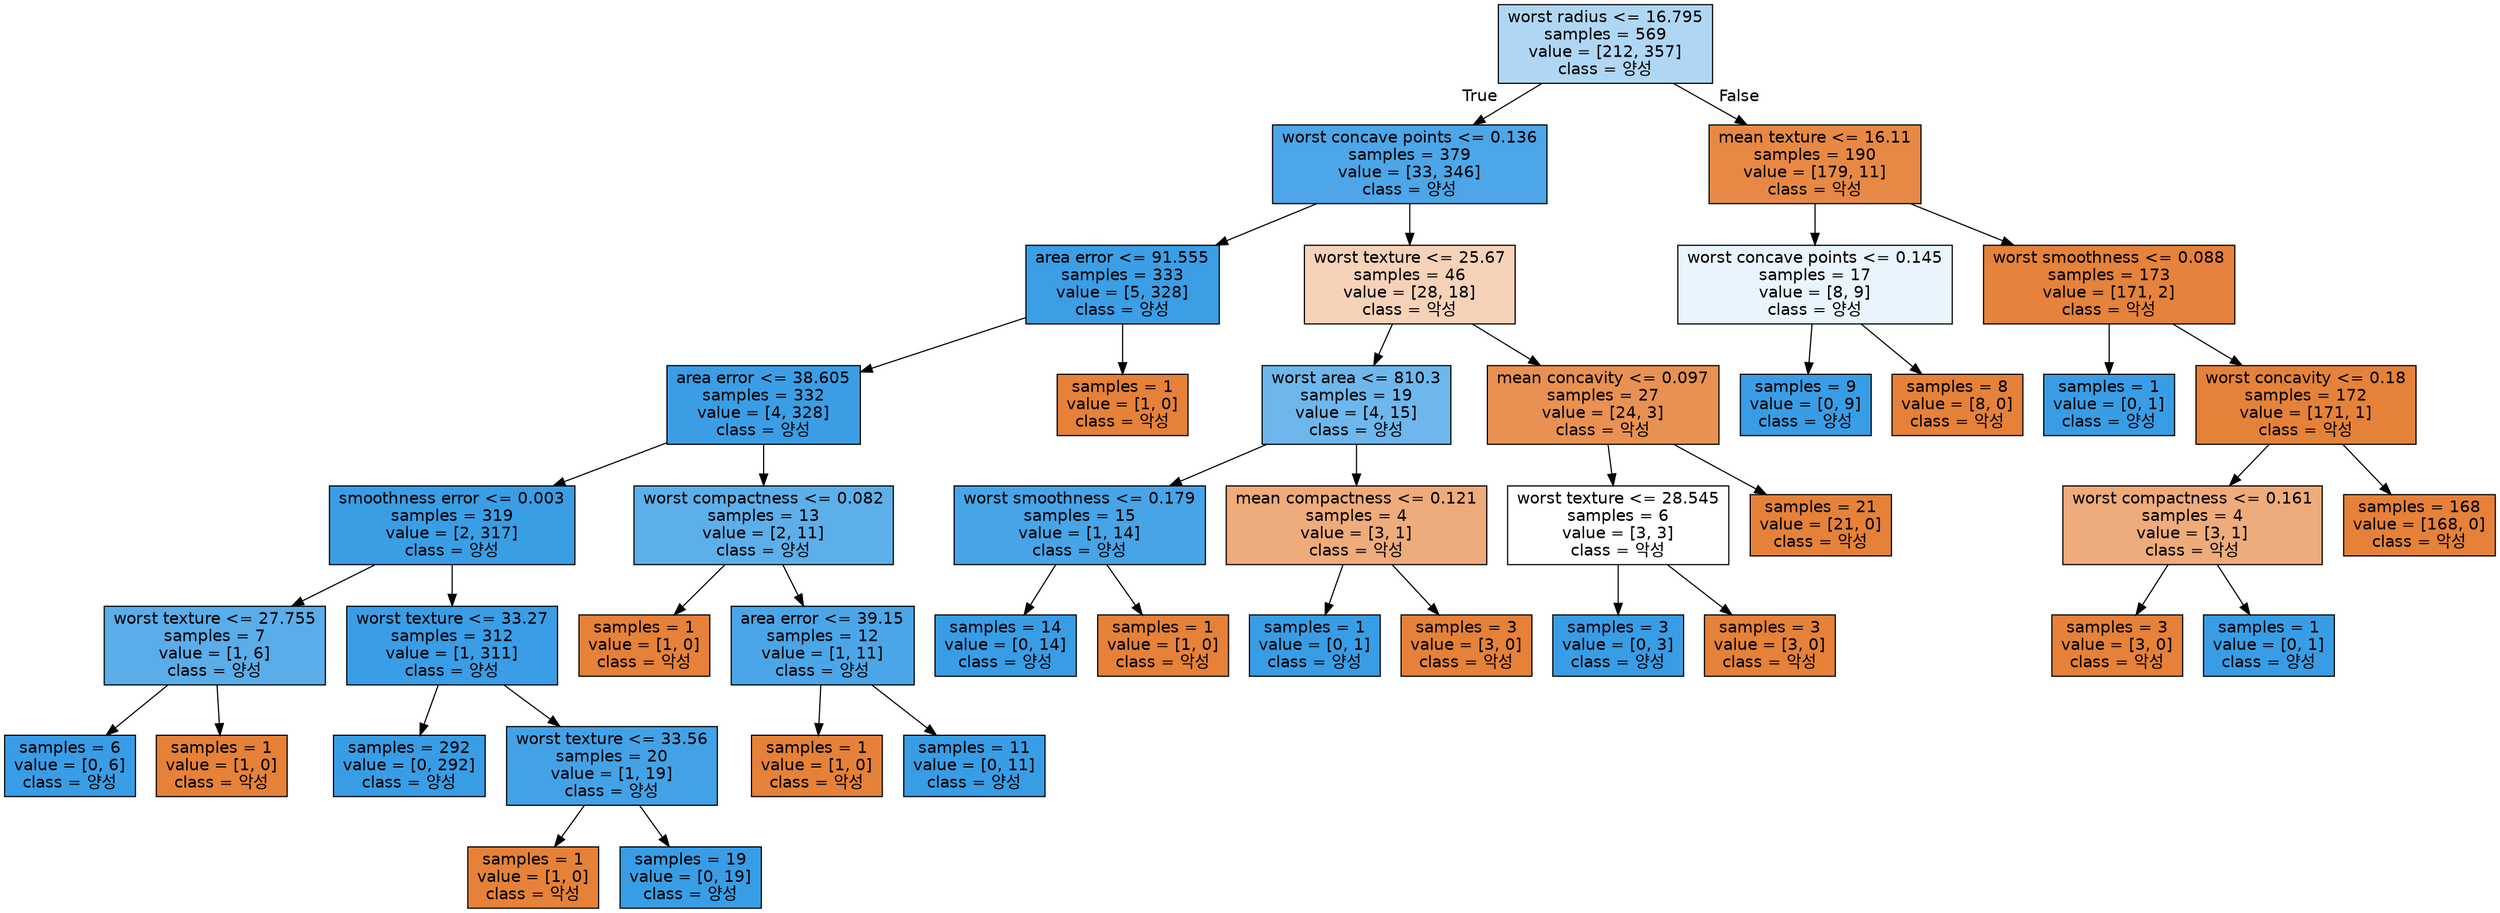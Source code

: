 digraph Tree {
node [shape=box, style="filled", color="black", fontname="helvetica"] ;
edge [fontname="helvetica"] ;
0 [label="worst radius <= 16.795\nsamples = 569\nvalue = [212, 357]\nclass = 양성", fillcolor="#afd7f4"] ;
1 [label="worst concave points <= 0.136\nsamples = 379\nvalue = [33, 346]\nclass = 양성", fillcolor="#4ca6e7"] ;
0 -> 1 [labeldistance=2.5, labelangle=45, headlabel="True"] ;
2 [label="area error <= 91.555\nsamples = 333\nvalue = [5, 328]\nclass = 양성", fillcolor="#3c9ee5"] ;
1 -> 2 ;
3 [label="area error <= 38.605\nsamples = 332\nvalue = [4, 328]\nclass = 양성", fillcolor="#3b9ee5"] ;
2 -> 3 ;
4 [label="smoothness error <= 0.003\nsamples = 319\nvalue = [2, 317]\nclass = 양성", fillcolor="#3a9ee5"] ;
3 -> 4 ;
5 [label="worst texture <= 27.755\nsamples = 7\nvalue = [1, 6]\nclass = 양성", fillcolor="#5aade9"] ;
4 -> 5 ;
6 [label="samples = 6\nvalue = [0, 6]\nclass = 양성", fillcolor="#399de5"] ;
5 -> 6 ;
7 [label="samples = 1\nvalue = [1, 0]\nclass = 악성", fillcolor="#e58139"] ;
5 -> 7 ;
8 [label="worst texture <= 33.27\nsamples = 312\nvalue = [1, 311]\nclass = 양성", fillcolor="#3a9de5"] ;
4 -> 8 ;
9 [label="samples = 292\nvalue = [0, 292]\nclass = 양성", fillcolor="#399de5"] ;
8 -> 9 ;
10 [label="worst texture <= 33.56\nsamples = 20\nvalue = [1, 19]\nclass = 양성", fillcolor="#43a2e6"] ;
8 -> 10 ;
11 [label="samples = 1\nvalue = [1, 0]\nclass = 악성", fillcolor="#e58139"] ;
10 -> 11 ;
12 [label="samples = 19\nvalue = [0, 19]\nclass = 양성", fillcolor="#399de5"] ;
10 -> 12 ;
13 [label="worst compactness <= 0.082\nsamples = 13\nvalue = [2, 11]\nclass = 양성", fillcolor="#5dafea"] ;
3 -> 13 ;
14 [label="samples = 1\nvalue = [1, 0]\nclass = 악성", fillcolor="#e58139"] ;
13 -> 14 ;
15 [label="area error <= 39.15\nsamples = 12\nvalue = [1, 11]\nclass = 양성", fillcolor="#4ba6e7"] ;
13 -> 15 ;
16 [label="samples = 1\nvalue = [1, 0]\nclass = 악성", fillcolor="#e58139"] ;
15 -> 16 ;
17 [label="samples = 11\nvalue = [0, 11]\nclass = 양성", fillcolor="#399de5"] ;
15 -> 17 ;
18 [label="samples = 1\nvalue = [1, 0]\nclass = 악성", fillcolor="#e58139"] ;
2 -> 18 ;
19 [label="worst texture <= 25.67\nsamples = 46\nvalue = [28, 18]\nclass = 악성", fillcolor="#f6d2b8"] ;
1 -> 19 ;
20 [label="worst area <= 810.3\nsamples = 19\nvalue = [4, 15]\nclass = 양성", fillcolor="#6eb7ec"] ;
19 -> 20 ;
21 [label="worst smoothness <= 0.179\nsamples = 15\nvalue = [1, 14]\nclass = 양성", fillcolor="#47a4e7"] ;
20 -> 21 ;
22 [label="samples = 14\nvalue = [0, 14]\nclass = 양성", fillcolor="#399de5"] ;
21 -> 22 ;
23 [label="samples = 1\nvalue = [1, 0]\nclass = 악성", fillcolor="#e58139"] ;
21 -> 23 ;
24 [label="mean compactness <= 0.121\nsamples = 4\nvalue = [3, 1]\nclass = 악성", fillcolor="#eeab7b"] ;
20 -> 24 ;
25 [label="samples = 1\nvalue = [0, 1]\nclass = 양성", fillcolor="#399de5"] ;
24 -> 25 ;
26 [label="samples = 3\nvalue = [3, 0]\nclass = 악성", fillcolor="#e58139"] ;
24 -> 26 ;
27 [label="mean concavity <= 0.097\nsamples = 27\nvalue = [24, 3]\nclass = 악성", fillcolor="#e89152"] ;
19 -> 27 ;
28 [label="worst texture <= 28.545\nsamples = 6\nvalue = [3, 3]\nclass = 악성", fillcolor="#ffffff"] ;
27 -> 28 ;
29 [label="samples = 3\nvalue = [0, 3]\nclass = 양성", fillcolor="#399de5"] ;
28 -> 29 ;
30 [label="samples = 3\nvalue = [3, 0]\nclass = 악성", fillcolor="#e58139"] ;
28 -> 30 ;
31 [label="samples = 21\nvalue = [21, 0]\nclass = 악성", fillcolor="#e58139"] ;
27 -> 31 ;
32 [label="mean texture <= 16.11\nsamples = 190\nvalue = [179, 11]\nclass = 악성", fillcolor="#e78945"] ;
0 -> 32 [labeldistance=2.5, labelangle=-45, headlabel="False"] ;
33 [label="worst concave points <= 0.145\nsamples = 17\nvalue = [8, 9]\nclass = 양성", fillcolor="#e9f4fc"] ;
32 -> 33 ;
34 [label="samples = 9\nvalue = [0, 9]\nclass = 양성", fillcolor="#399de5"] ;
33 -> 34 ;
35 [label="samples = 8\nvalue = [8, 0]\nclass = 악성", fillcolor="#e58139"] ;
33 -> 35 ;
36 [label="worst smoothness <= 0.088\nsamples = 173\nvalue = [171, 2]\nclass = 악성", fillcolor="#e5823b"] ;
32 -> 36 ;
37 [label="samples = 1\nvalue = [0, 1]\nclass = 양성", fillcolor="#399de5"] ;
36 -> 37 ;
38 [label="worst concavity <= 0.18\nsamples = 172\nvalue = [171, 1]\nclass = 악성", fillcolor="#e5823a"] ;
36 -> 38 ;
39 [label="worst compactness <= 0.161\nsamples = 4\nvalue = [3, 1]\nclass = 악성", fillcolor="#eeab7b"] ;
38 -> 39 ;
40 [label="samples = 3\nvalue = [3, 0]\nclass = 악성", fillcolor="#e58139"] ;
39 -> 40 ;
41 [label="samples = 1\nvalue = [0, 1]\nclass = 양성", fillcolor="#399de5"] ;
39 -> 41 ;
42 [label="samples = 168\nvalue = [168, 0]\nclass = 악성", fillcolor="#e58139"] ;
38 -> 42 ;
}
